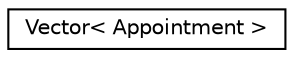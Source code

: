 digraph "Graphical Class Hierarchy"
{
  edge [fontname="Helvetica",fontsize="10",labelfontname="Helvetica",labelfontsize="10"];
  node [fontname="Helvetica",fontsize="10",shape=record];
  rankdir="LR";
  Node0 [label="Vector\< Appointment \>",height=0.2,width=0.4,color="black", fillcolor="white", style="filled",URL="$classVector.html"];
}
